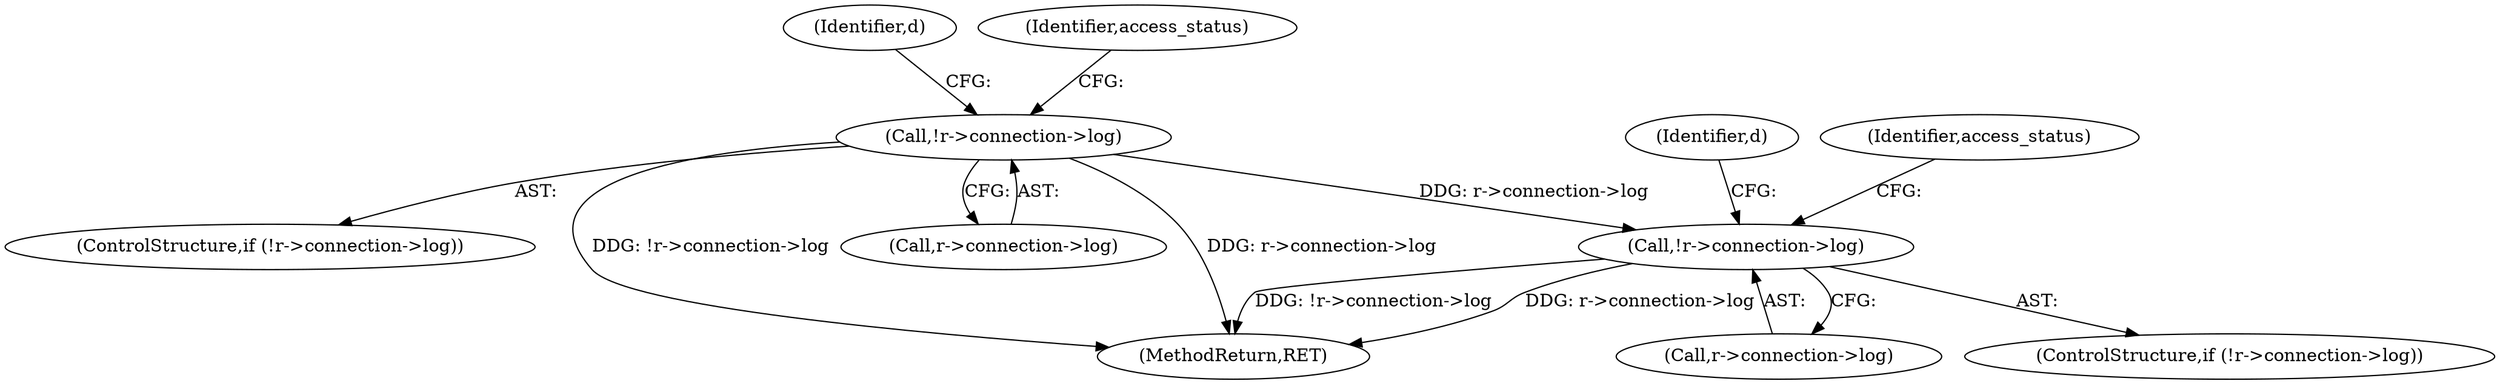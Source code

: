 digraph "0_httpd_cd2b7a26c776b0754fb98426a67804fd48118708@API" {
"1000213" [label="(Call,!r->connection->log)"];
"1000282" [label="(Call,!r->connection->log)"];
"1000283" [label="(Call,r->connection->log)"];
"1000213" [label="(Call,!r->connection->log)"];
"1000635" [label="(MethodReturn,RET)"];
"1000214" [label="(Call,r->connection->log)"];
"1000221" [label="(Identifier,d)"];
"1000281" [label="(ControlStructure,if (!r->connection->log))"];
"1000290" [label="(Identifier,d)"];
"1000282" [label="(Call,!r->connection->log)"];
"1000239" [label="(Identifier,access_status)"];
"1000308" [label="(Identifier,access_status)"];
"1000212" [label="(ControlStructure,if (!r->connection->log))"];
"1000213" -> "1000212"  [label="AST: "];
"1000213" -> "1000214"  [label="CFG: "];
"1000214" -> "1000213"  [label="AST: "];
"1000221" -> "1000213"  [label="CFG: "];
"1000239" -> "1000213"  [label="CFG: "];
"1000213" -> "1000635"  [label="DDG: r->connection->log"];
"1000213" -> "1000635"  [label="DDG: !r->connection->log"];
"1000213" -> "1000282"  [label="DDG: r->connection->log"];
"1000282" -> "1000281"  [label="AST: "];
"1000282" -> "1000283"  [label="CFG: "];
"1000283" -> "1000282"  [label="AST: "];
"1000290" -> "1000282"  [label="CFG: "];
"1000308" -> "1000282"  [label="CFG: "];
"1000282" -> "1000635"  [label="DDG: !r->connection->log"];
"1000282" -> "1000635"  [label="DDG: r->connection->log"];
}
